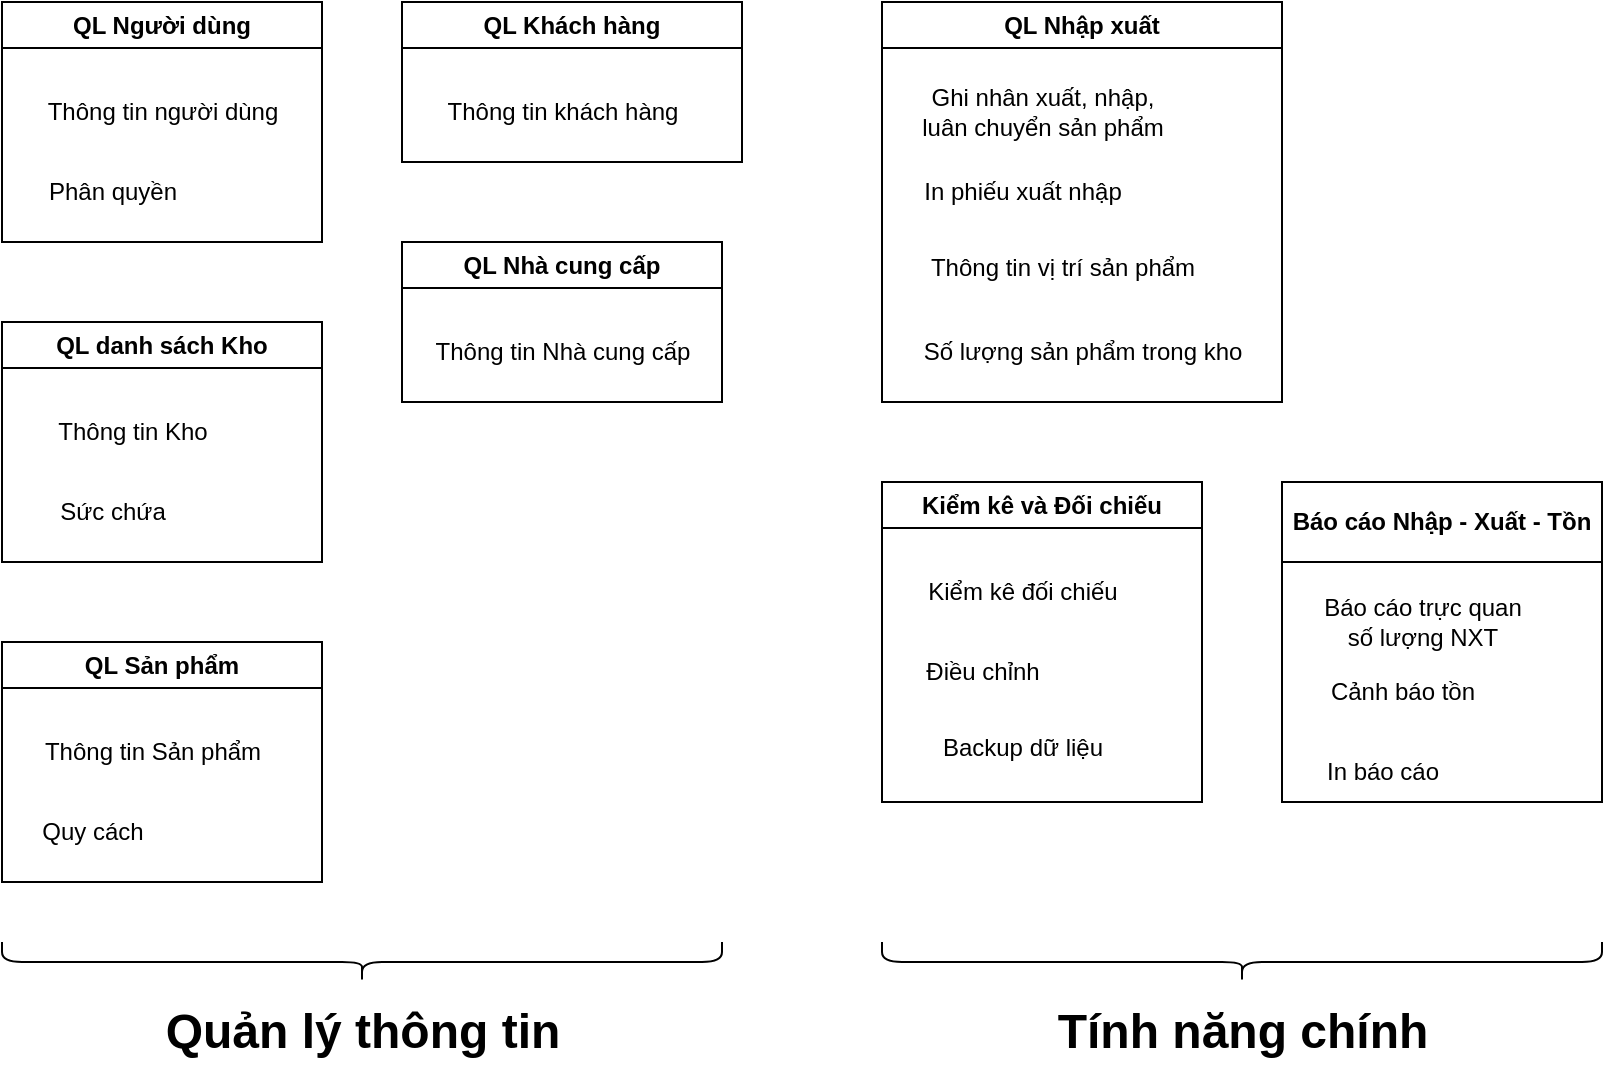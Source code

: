 <mxfile version="24.0.7" type="device">
  <diagram name="Trang-1" id="K6DpUyt2llfOVwCJjQH4">
    <mxGraphModel dx="1050" dy="522" grid="1" gridSize="10" guides="1" tooltips="1" connect="1" arrows="1" fold="1" page="1" pageScale="1" pageWidth="827" pageHeight="1169" math="0" shadow="0">
      <root>
        <mxCell id="0" />
        <mxCell id="1" parent="0" />
        <mxCell id="Je65-jWmLc7a9nD0vtZC-6" value="QL Người dùng" style="swimlane;whiteSpace=wrap;html=1;" vertex="1" parent="1">
          <mxGeometry x="13" y="255" width="160" height="120" as="geometry" />
        </mxCell>
        <mxCell id="Je65-jWmLc7a9nD0vtZC-7" value="Thông tin người dùng" style="text;html=1;align=center;verticalAlign=middle;resizable=0;points=[];autosize=1;strokeColor=none;fillColor=none;" vertex="1" parent="Je65-jWmLc7a9nD0vtZC-6">
          <mxGeometry x="10" y="40" width="140" height="30" as="geometry" />
        </mxCell>
        <mxCell id="Je65-jWmLc7a9nD0vtZC-8" value="Phân quyền" style="text;html=1;align=center;verticalAlign=middle;resizable=0;points=[];autosize=1;strokeColor=none;fillColor=none;" vertex="1" parent="Je65-jWmLc7a9nD0vtZC-6">
          <mxGeometry x="10" y="80" width="90" height="30" as="geometry" />
        </mxCell>
        <mxCell id="Je65-jWmLc7a9nD0vtZC-9" value="QL danh sách Kho" style="swimlane;whiteSpace=wrap;html=1;" vertex="1" parent="1">
          <mxGeometry x="13" y="415" width="160" height="120" as="geometry" />
        </mxCell>
        <mxCell id="Je65-jWmLc7a9nD0vtZC-10" value="Thông tin Kho" style="text;html=1;align=center;verticalAlign=middle;resizable=0;points=[];autosize=1;strokeColor=none;fillColor=none;" vertex="1" parent="Je65-jWmLc7a9nD0vtZC-9">
          <mxGeometry x="15" y="40" width="100" height="30" as="geometry" />
        </mxCell>
        <mxCell id="Je65-jWmLc7a9nD0vtZC-11" value="Sức chứa" style="text;html=1;align=center;verticalAlign=middle;resizable=0;points=[];autosize=1;strokeColor=none;fillColor=none;" vertex="1" parent="Je65-jWmLc7a9nD0vtZC-9">
          <mxGeometry x="15" y="80" width="80" height="30" as="geometry" />
        </mxCell>
        <mxCell id="Je65-jWmLc7a9nD0vtZC-12" value="QL Sản phẩm" style="swimlane;whiteSpace=wrap;html=1;" vertex="1" parent="1">
          <mxGeometry x="13" y="575" width="160" height="120" as="geometry" />
        </mxCell>
        <mxCell id="Je65-jWmLc7a9nD0vtZC-13" value="Thông tin Sản phẩm" style="text;html=1;align=center;verticalAlign=middle;resizable=0;points=[];autosize=1;strokeColor=none;fillColor=none;" vertex="1" parent="Je65-jWmLc7a9nD0vtZC-12">
          <mxGeometry x="10" y="40" width="130" height="30" as="geometry" />
        </mxCell>
        <mxCell id="Je65-jWmLc7a9nD0vtZC-14" value="Quy cách" style="text;html=1;align=center;verticalAlign=middle;resizable=0;points=[];autosize=1;strokeColor=none;fillColor=none;" vertex="1" parent="Je65-jWmLc7a9nD0vtZC-12">
          <mxGeometry x="10" y="80" width="70" height="30" as="geometry" />
        </mxCell>
        <mxCell id="Je65-jWmLc7a9nD0vtZC-15" value="QL Khách hàng" style="swimlane;whiteSpace=wrap;html=1;" vertex="1" parent="1">
          <mxGeometry x="213" y="255" width="170" height="80" as="geometry" />
        </mxCell>
        <mxCell id="Je65-jWmLc7a9nD0vtZC-16" value="Thông tin khách hàng" style="text;html=1;align=center;verticalAlign=middle;resizable=0;points=[];autosize=1;strokeColor=none;fillColor=none;" vertex="1" parent="Je65-jWmLc7a9nD0vtZC-15">
          <mxGeometry x="10" y="40" width="140" height="30" as="geometry" />
        </mxCell>
        <mxCell id="Je65-jWmLc7a9nD0vtZC-18" value="QL Nhà cung cấp" style="swimlane;whiteSpace=wrap;html=1;" vertex="1" parent="1">
          <mxGeometry x="213" y="375" width="160" height="80" as="geometry" />
        </mxCell>
        <mxCell id="Je65-jWmLc7a9nD0vtZC-19" value="Thông tin Nhà cung cấp" style="text;html=1;align=center;verticalAlign=middle;resizable=0;points=[];autosize=1;strokeColor=none;fillColor=none;" vertex="1" parent="Je65-jWmLc7a9nD0vtZC-18">
          <mxGeometry x="5" y="40" width="150" height="30" as="geometry" />
        </mxCell>
        <mxCell id="Je65-jWmLc7a9nD0vtZC-21" value="QL Nhập xuất" style="swimlane;whiteSpace=wrap;html=1;" vertex="1" parent="1">
          <mxGeometry x="453" y="255" width="200" height="200" as="geometry" />
        </mxCell>
        <mxCell id="Je65-jWmLc7a9nD0vtZC-22" value="Ghi nhân xuất, nhập,&lt;div&gt;luân chuyển sản phẩm&lt;/div&gt;" style="text;html=1;align=center;verticalAlign=middle;resizable=0;points=[];autosize=1;strokeColor=none;fillColor=none;" vertex="1" parent="Je65-jWmLc7a9nD0vtZC-21">
          <mxGeometry x="10" y="35" width="140" height="40" as="geometry" />
        </mxCell>
        <mxCell id="Je65-jWmLc7a9nD0vtZC-23" value="In phiếu xuất nhập" style="text;html=1;align=center;verticalAlign=middle;resizable=0;points=[];autosize=1;strokeColor=none;fillColor=none;" vertex="1" parent="Je65-jWmLc7a9nD0vtZC-21">
          <mxGeometry x="10" y="80" width="120" height="30" as="geometry" />
        </mxCell>
        <mxCell id="Je65-jWmLc7a9nD0vtZC-24" value="Thông tin vị trí sản phẩm" style="text;html=1;align=center;verticalAlign=middle;resizable=0;points=[];autosize=1;strokeColor=none;fillColor=none;" vertex="1" parent="Je65-jWmLc7a9nD0vtZC-21">
          <mxGeometry x="10" y="118" width="160" height="30" as="geometry" />
        </mxCell>
        <mxCell id="Je65-jWmLc7a9nD0vtZC-25" value="Số lượng sản phẩm trong kho" style="text;html=1;align=center;verticalAlign=middle;resizable=0;points=[];autosize=1;strokeColor=none;fillColor=none;" vertex="1" parent="Je65-jWmLc7a9nD0vtZC-21">
          <mxGeometry x="10" y="160" width="180" height="30" as="geometry" />
        </mxCell>
        <mxCell id="Je65-jWmLc7a9nD0vtZC-26" value="Kiểm kê và Đối chiếu" style="swimlane;whiteSpace=wrap;html=1;" vertex="1" parent="1">
          <mxGeometry x="453" y="495" width="160" height="160" as="geometry" />
        </mxCell>
        <mxCell id="Je65-jWmLc7a9nD0vtZC-27" value="Kiểm kê đối chiếu" style="text;html=1;align=center;verticalAlign=middle;resizable=0;points=[];autosize=1;strokeColor=none;fillColor=none;" vertex="1" parent="Je65-jWmLc7a9nD0vtZC-26">
          <mxGeometry x="10" y="40" width="120" height="30" as="geometry" />
        </mxCell>
        <mxCell id="Je65-jWmLc7a9nD0vtZC-28" value="Điều chỉnh" style="text;html=1;align=center;verticalAlign=middle;resizable=0;points=[];autosize=1;strokeColor=none;fillColor=none;" vertex="1" parent="Je65-jWmLc7a9nD0vtZC-26">
          <mxGeometry x="10" y="80" width="80" height="30" as="geometry" />
        </mxCell>
        <mxCell id="Je65-jWmLc7a9nD0vtZC-29" value="Backup dữ liệu" style="text;html=1;align=center;verticalAlign=middle;resizable=0;points=[];autosize=1;strokeColor=none;fillColor=none;" vertex="1" parent="Je65-jWmLc7a9nD0vtZC-26">
          <mxGeometry x="20" y="118" width="100" height="30" as="geometry" />
        </mxCell>
        <mxCell id="Je65-jWmLc7a9nD0vtZC-31" value="Báo cáo Nhập - Xuất - Tồn" style="swimlane;whiteSpace=wrap;html=1;startSize=40;" vertex="1" parent="1">
          <mxGeometry x="653" y="495" width="160" height="160" as="geometry" />
        </mxCell>
        <mxCell id="Je65-jWmLc7a9nD0vtZC-32" value="Báo cáo trực quan&lt;div&gt;số lượng NXT&lt;/div&gt;" style="text;html=1;align=center;verticalAlign=middle;resizable=0;points=[];autosize=1;strokeColor=none;fillColor=none;" vertex="1" parent="Je65-jWmLc7a9nD0vtZC-31">
          <mxGeometry x="10" y="50" width="120" height="40" as="geometry" />
        </mxCell>
        <mxCell id="Je65-jWmLc7a9nD0vtZC-33" value="Cảnh báo tồn" style="text;html=1;align=center;verticalAlign=middle;resizable=0;points=[];autosize=1;strokeColor=none;fillColor=none;" vertex="1" parent="Je65-jWmLc7a9nD0vtZC-31">
          <mxGeometry x="10" y="90" width="100" height="30" as="geometry" />
        </mxCell>
        <mxCell id="Je65-jWmLc7a9nD0vtZC-34" value="In báo cáo" style="text;html=1;align=center;verticalAlign=middle;resizable=0;points=[];autosize=1;strokeColor=none;fillColor=none;" vertex="1" parent="Je65-jWmLc7a9nD0vtZC-31">
          <mxGeometry x="10" y="130" width="80" height="30" as="geometry" />
        </mxCell>
        <mxCell id="Je65-jWmLc7a9nD0vtZC-35" value="" style="shape=curlyBracket;whiteSpace=wrap;html=1;rounded=1;flipH=1;labelPosition=right;verticalLabelPosition=middle;align=left;verticalAlign=middle;rotation=90;" vertex="1" parent="1">
          <mxGeometry x="183" y="555" width="20" height="360" as="geometry" />
        </mxCell>
        <mxCell id="Je65-jWmLc7a9nD0vtZC-36" value="&lt;font style=&quot;font-size: 24px;&quot;&gt;&lt;b&gt;Quản lý thông tin&lt;/b&gt;&lt;/font&gt;" style="text;html=1;align=center;verticalAlign=middle;resizable=0;points=[];autosize=1;strokeColor=none;fillColor=none;" vertex="1" parent="1">
          <mxGeometry x="83" y="750" width="220" height="40" as="geometry" />
        </mxCell>
        <mxCell id="Je65-jWmLc7a9nD0vtZC-37" value="" style="shape=curlyBracket;whiteSpace=wrap;html=1;rounded=1;flipH=1;labelPosition=right;verticalLabelPosition=middle;align=left;verticalAlign=middle;rotation=90;" vertex="1" parent="1">
          <mxGeometry x="623" y="555" width="20" height="360" as="geometry" />
        </mxCell>
        <mxCell id="Je65-jWmLc7a9nD0vtZC-38" value="&lt;font style=&quot;font-size: 24px;&quot;&gt;&lt;b&gt;Tính năng chính&lt;/b&gt;&lt;/font&gt;" style="text;html=1;align=center;verticalAlign=middle;resizable=0;points=[];autosize=1;strokeColor=none;fillColor=none;" vertex="1" parent="1">
          <mxGeometry x="528" y="750" width="210" height="40" as="geometry" />
        </mxCell>
      </root>
    </mxGraphModel>
  </diagram>
</mxfile>
